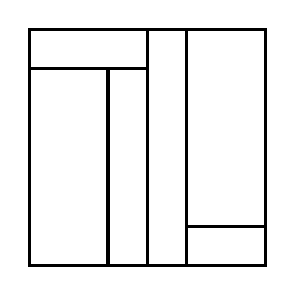 \begin{tikzpicture}[very thick, scale=.5]
    \draw (0,5) rectangle (3,6);
    \draw (0,0) rectangle (2,5);
    \draw (2,0) rectangle (3,5);
    \draw (3,0) rectangle (4,6);
    \draw (4,1) rectangle (6,6);
    \draw (4,0) rectangle (6,1);
\end{tikzpicture}
